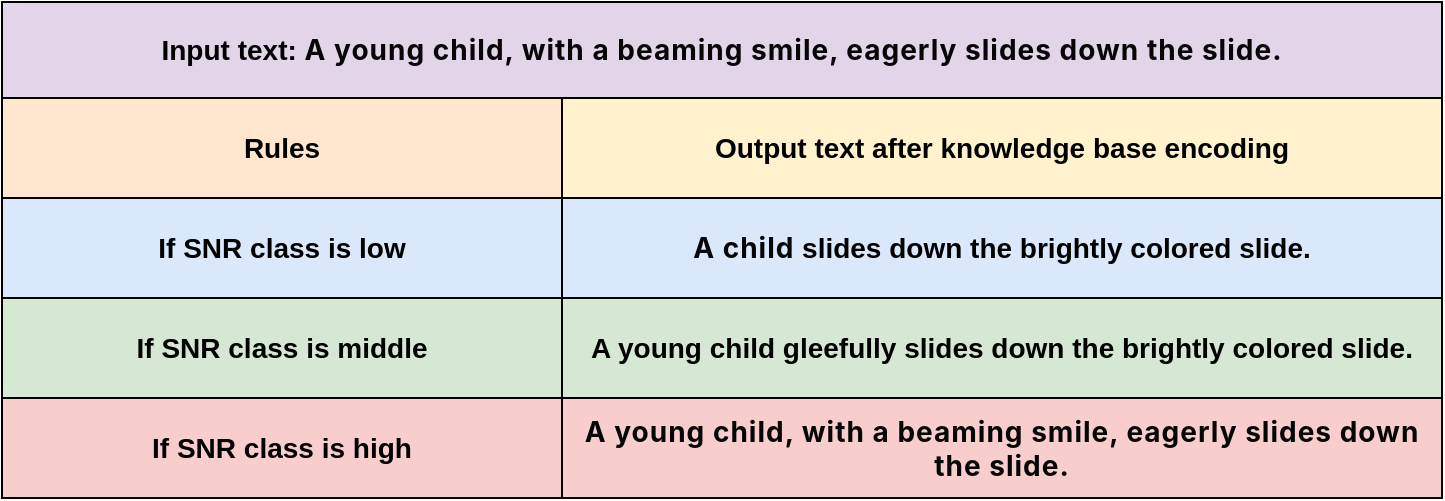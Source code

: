 <mxfile version="24.7.2" type="github">
  <diagram name="第 1 页" id="i78vZYNMH3eGaz_cFO28">
    <mxGraphModel dx="758" dy="-1261" grid="1" gridSize="10" guides="1" tooltips="1" connect="1" arrows="1" fold="1" page="1" pageScale="1" pageWidth="1169" pageHeight="827" math="0" shadow="0">
      <root>
        <mxCell id="0" />
        <mxCell id="1" parent="0" />
        <mxCell id="d0C482hEBYlxyHOYFQJg-1" value="&lt;span style=&quot;font-size: 14px; font-weight: 700; text-align: left;&quot;&gt;Input text:&amp;nbsp;&lt;/span&gt;&lt;b style=&quot;white-space-collapse: preserve; color: rgb(6, 6, 7); font-family: -apple-system, blinkmacsystemfont, &amp;quot;Helvetica Neue&amp;quot;, helvetica, &amp;quot;segoe ui&amp;quot;, arial, roboto, &amp;quot;PingFang SC&amp;quot;, miui, &amp;quot;Hiragino Sans GB&amp;quot;, &amp;quot;Microsoft Yahei&amp;quot;, sans-serif; font-size: 14px; letter-spacing: 0.5px;&quot;&gt;A young child, with a beaming smile, eagerly slides down the slide.&lt;/b&gt;" style="rounded=0;whiteSpace=wrap;html=1;fillColor=#e1d5e7;strokeColor=default;" parent="1" vertex="1">
          <mxGeometry x="200" y="1812" width="720" height="48" as="geometry" />
        </mxCell>
        <mxCell id="d0C482hEBYlxyHOYFQJg-2" value="&lt;b&gt;&lt;font style=&quot;font-size: 14px;&quot;&gt;If SNR class is low&lt;/font&gt;&lt;/b&gt;" style="rounded=0;whiteSpace=wrap;html=1;fillColor=#dae8fc;strokeColor=default;" parent="1" vertex="1">
          <mxGeometry x="200" y="1910" width="280" height="50" as="geometry" />
        </mxCell>
        <mxCell id="d0C482hEBYlxyHOYFQJg-5" value="&lt;b&gt;&lt;font style=&quot;font-size: 14px;&quot;&gt;Output text after knowledge base encoding&lt;/font&gt;&lt;/b&gt;" style="rounded=0;whiteSpace=wrap;html=1;fillColor=#fff2cc;strokeColor=default;" parent="1" vertex="1">
          <mxGeometry x="480" y="1860" width="440" height="50" as="geometry" />
        </mxCell>
        <mxCell id="d0C482hEBYlxyHOYFQJg-7" value="&lt;span style=&quot;white-space-collapse: preserve; color: rgb(6, 6, 7); font-family: -apple-system, blinkmacsystemfont, &amp;quot;Helvetica Neue&amp;quot;, helvetica, &amp;quot;segoe ui&amp;quot;, arial, roboto, &amp;quot;PingFang SC&amp;quot;, miui, &amp;quot;Hiragino Sans GB&amp;quot;, &amp;quot;Microsoft Yahei&amp;quot;, sans-serif; font-size: 14px; letter-spacing: 0.5px;&quot;&gt;&lt;b&gt;A child &lt;/b&gt;&lt;/span&gt;&lt;span style=&quot;font-size: 14px; font-weight: 700;&quot;&gt;slides down the brightly colored slide.&lt;/span&gt;" style="rounded=0;whiteSpace=wrap;html=1;fillColor=#dae8fc;strokeColor=default;" parent="1" vertex="1">
          <mxGeometry x="480" y="1910" width="440" height="50" as="geometry" />
        </mxCell>
        <mxCell id="d0C482hEBYlxyHOYFQJg-8" value="&lt;b style=&quot;white-space-collapse: preserve; color: rgb(6, 6, 7); font-family: -apple-system, blinkmacsystemfont, &amp;quot;Helvetica Neue&amp;quot;, helvetica, &amp;quot;segoe ui&amp;quot;, arial, roboto, &amp;quot;PingFang SC&amp;quot;, miui, &amp;quot;Hiragino Sans GB&amp;quot;, &amp;quot;Microsoft Yahei&amp;quot;, sans-serif; font-size: 14px; letter-spacing: 0.5px;&quot;&gt;A young child, with a beaming smile, eagerly slides down the slide.&lt;/b&gt;" style="rounded=0;whiteSpace=wrap;html=1;fillColor=#f8cecc;strokeColor=default;" parent="1" vertex="1">
          <mxGeometry x="480" y="2010" width="440" height="50" as="geometry" />
        </mxCell>
        <mxCell id="d0C482hEBYlxyHOYFQJg-9" value="&lt;span style=&quot;font-size: 14px; font-weight: 700;&quot;&gt;A young child gleefully slides down the brightly colored slide.&lt;/span&gt;" style="rounded=0;whiteSpace=wrap;html=1;fillColor=#d5e8d4;strokeColor=default;" parent="1" vertex="1">
          <mxGeometry x="480" y="1960" width="440" height="50" as="geometry" />
        </mxCell>
        <mxCell id="DJXnYnMKUjLRa2AK-GMz-1" value="&lt;b&gt;&lt;font style=&quot;font-size: 14px;&quot;&gt;Rules&lt;/font&gt;&lt;/b&gt;" style="rounded=0;whiteSpace=wrap;html=1;fillColor=#ffe6cc;strokeColor=default;" parent="1" vertex="1">
          <mxGeometry x="200" y="1860" width="280" height="50" as="geometry" />
        </mxCell>
        <mxCell id="DJXnYnMKUjLRa2AK-GMz-2" value="&lt;b&gt;&lt;font style=&quot;font-size: 14px;&quot;&gt;If SNR class is middle&lt;/font&gt;&lt;/b&gt;" style="rounded=0;whiteSpace=wrap;html=1;fillColor=#d5e8d4;strokeColor=default;" parent="1" vertex="1">
          <mxGeometry x="200" y="1960" width="280" height="50" as="geometry" />
        </mxCell>
        <mxCell id="DJXnYnMKUjLRa2AK-GMz-3" value="&lt;b&gt;&lt;font style=&quot;font-size: 14px;&quot;&gt;If SNR class is high&lt;/font&gt;&lt;/b&gt;" style="rounded=0;whiteSpace=wrap;html=1;fillColor=#f8cecc;strokeColor=default;" parent="1" vertex="1">
          <mxGeometry x="200" y="2010" width="280" height="50" as="geometry" />
        </mxCell>
      </root>
    </mxGraphModel>
  </diagram>
</mxfile>
